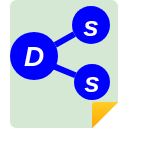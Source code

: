 <mxfile version="23.1.1" type="github">
  <diagram name="第 1 页" id="8CbD6BTfDr4yx-ZM_l9H">
    <mxGraphModel dx="587" dy="296" grid="1" gridSize="10" guides="1" tooltips="1" connect="1" arrows="1" fold="1" page="1" pageScale="1" pageWidth="827" pageHeight="1169" math="0" shadow="0">
      <root>
        <mxCell id="0" />
        <mxCell id="1" parent="0" />
        <mxCell id="030p0BQSd4tmsaGvM5En-3" value="" style="whiteSpace=wrap;html=1;strokeColor=none;" vertex="1" parent="1">
          <mxGeometry width="64" height="64" as="geometry" />
        </mxCell>
        <mxCell id="030p0BQSd4tmsaGvM5En-4" value="" style="rounded=1;whiteSpace=wrap;html=1;strokeWidth=1;fillColor=#D5E8D4;strokeColor=none;glass=0;shadow=0;arcSize=6;gradientColor=none;" vertex="1" parent="1">
          <mxGeometry x="5" width="54" height="64" as="geometry" />
        </mxCell>
        <mxCell id="030p0BQSd4tmsaGvM5En-8" value="" style="rounded=1;whiteSpace=wrap;html=1;strokeColor=none;fillColor=#ffcd28;gradientColor=#ffa500;arcSize=10;" vertex="1" parent="1">
          <mxGeometry x="46" y="51" width="14" height="14" as="geometry" />
        </mxCell>
        <mxCell id="030p0BQSd4tmsaGvM5En-11" value="" style="rounded=0;whiteSpace=wrap;html=1;strokeColor=none;direction=west;rotation=315;" vertex="1" parent="1">
          <mxGeometry x="42.88" y="55.12" width="29.41" height="12" as="geometry" />
        </mxCell>
        <mxCell id="030p0BQSd4tmsaGvM5En-19" value="&lt;b&gt;&lt;i&gt;&lt;font style=&quot;font-size: 14px;&quot;&gt;s&lt;/font&gt;&lt;/i&gt;&lt;/b&gt;" style="ellipse;whiteSpace=wrap;html=1;aspect=fixed;fillColor=#0000FF;fontColor=#ffffff;strokeColor=none;" vertex="1" parent="1">
          <mxGeometry x="36" y="3" width="19" height="19" as="geometry" />
        </mxCell>
        <mxCell id="030p0BQSd4tmsaGvM5En-20" value="&lt;b&gt;&lt;i&gt;&lt;font style=&quot;font-size: 14px;&quot;&gt;s&lt;/font&gt;&lt;/i&gt;&lt;/b&gt;" style="ellipse;whiteSpace=wrap;html=1;aspect=fixed;fillColor=#0000FF;fontColor=#ffffff;strokeColor=none;" vertex="1" parent="1">
          <mxGeometry x="37" y="32" width="18" height="18" as="geometry" />
        </mxCell>
        <mxCell id="030p0BQSd4tmsaGvM5En-21" value="" style="endArrow=none;html=1;rounded=0;strokeWidth=3;fillColor=#1ba1e2;strokeColor=#0000FF;" edge="1" parent="1" source="030p0BQSd4tmsaGvM5En-14" target="030p0BQSd4tmsaGvM5En-19">
          <mxGeometry width="50" height="50" relative="1" as="geometry">
            <mxPoint x="28" y="26" as="sourcePoint" />
            <mxPoint x="40.782" y="18.218" as="targetPoint" />
          </mxGeometry>
        </mxCell>
        <mxCell id="030p0BQSd4tmsaGvM5En-22" value="" style="endArrow=none;html=1;rounded=0;strokeWidth=3;fillColor=#1ba1e2;strokeColor=#0000FF;exitX=0.876;exitY=0.7;exitDx=0;exitDy=0;exitPerimeter=0;" edge="1" parent="1" source="030p0BQSd4tmsaGvM5En-14" target="030p0BQSd4tmsaGvM5En-20">
          <mxGeometry width="50" height="50" relative="1" as="geometry">
            <mxPoint x="38" y="36" as="sourcePoint" />
            <mxPoint x="48" y="28" as="targetPoint" />
          </mxGeometry>
        </mxCell>
        <mxCell id="030p0BQSd4tmsaGvM5En-14" value="&lt;b&gt;&lt;i&gt;&lt;font style=&quot;font-size: 14px;&quot;&gt;D&lt;/font&gt;&lt;/i&gt;&lt;/b&gt;" style="ellipse;whiteSpace=wrap;html=1;aspect=fixed;fillColor=#0000FF;fontColor=#ffffff;strokeColor=none;" vertex="1" parent="1">
          <mxGeometry x="5" y="16" width="24" height="24" as="geometry" />
        </mxCell>
      </root>
    </mxGraphModel>
  </diagram>
</mxfile>
